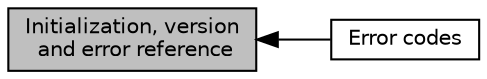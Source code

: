 digraph "Initialization, version and error reference"
{
  edge [fontname="Helvetica",fontsize="10",labelfontname="Helvetica",labelfontsize="10"];
  node [fontname="Helvetica",fontsize="10",shape=box];
  rankdir=LR;
  Node2 [label="Error codes",height=0.2,width=0.4,color="black", fillcolor="white", style="filled",URL="$group__errors.html",tooltip="Error codes."];
  Node1 [label="Initialization, version\l and error reference",height=0.2,width=0.4,color="black", fillcolor="grey75", style="filled", fontcolor="black",tooltip="Functions and types related to initialization and error handling."];
  Node1->Node2 [shape=plaintext, dir="back", style="solid"];
}
